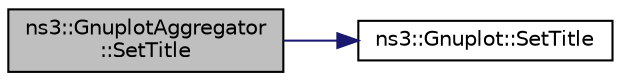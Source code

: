 digraph "ns3::GnuplotAggregator::SetTitle"
{
 // LATEX_PDF_SIZE
  edge [fontname="Helvetica",fontsize="10",labelfontname="Helvetica",labelfontsize="10"];
  node [fontname="Helvetica",fontsize="10",shape=record];
  rankdir="LR";
  Node1 [label="ns3::GnuplotAggregator\l::SetTitle",height=0.2,width=0.4,color="black", fillcolor="grey75", style="filled", fontcolor="black",tooltip=" "];
  Node1 -> Node2 [color="midnightblue",fontsize="10",style="solid",fontname="Helvetica"];
  Node2 [label="ns3::Gnuplot::SetTitle",height=0.2,width=0.4,color="black", fillcolor="white", style="filled",URL="$classns3_1_1_gnuplot.html#ac01f15633d49f0239f8a45293a1e04f0",tooltip=" "];
}
